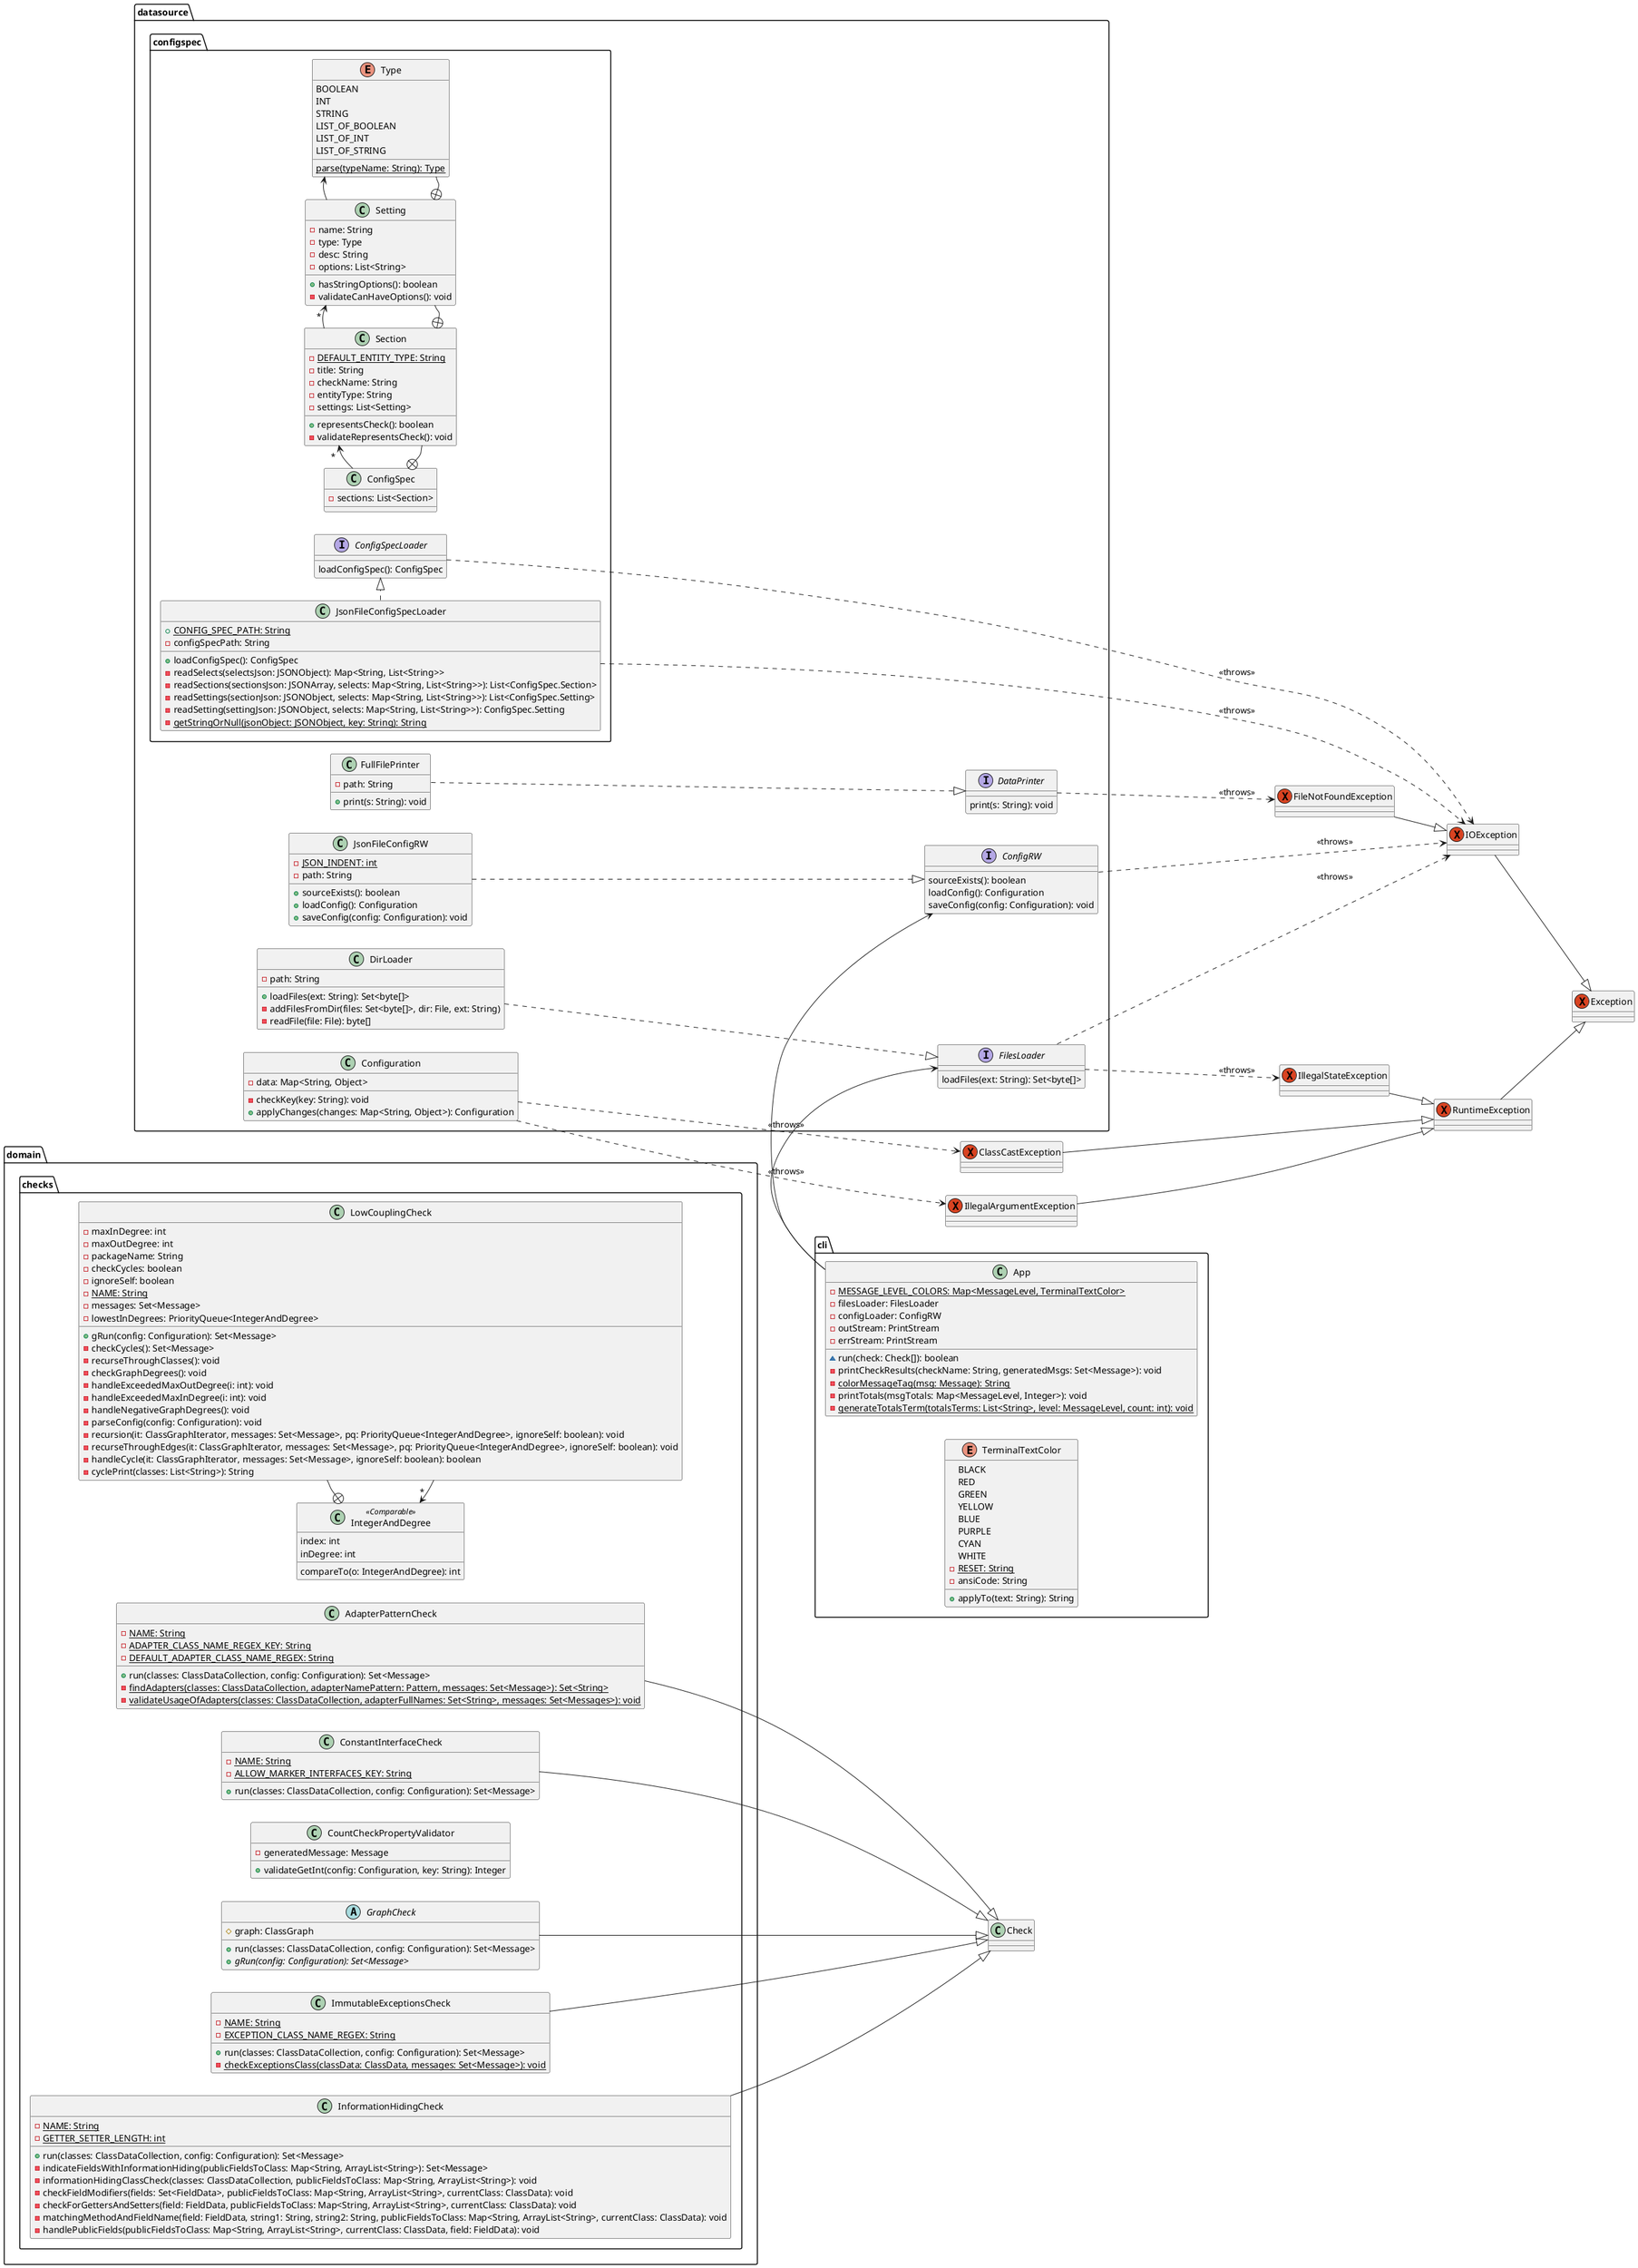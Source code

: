 @startuml
left to right direction
' scale 1024 width
' scale 768 height

package "cli" {
  class App {
    -{static} MESSAGE_LEVEL_COLORS: Map<MessageLevel, TerminalTextColor>
    -filesLoader: FilesLoader
    -configLoader: ConfigRW
    -outStream: PrintStream
    -errStream: PrintStream
    ~run(check: Check[]): boolean
    -printCheckResults(checkName: String, generatedMsgs: Set<Message>): void
    -{static} colorMessageTag(msg: Message): String
    -printTotals(msgTotals: Map<MessageLevel, Integer>): void
    -{static} generateTotalsTerm(totalsTerms: List<String>, level: MessageLevel, count: int): void
  }

  enum TerminalTextColor {
    BLACK
    RED
    GREEN
    YELLOW
    BLUE
    PURPLE
    CYAN
    WHITE
    -{static} RESET: String
   -ansiCode: String
    +applyTo(text: String): String
  }
}

package datasource.configspec {
  class ConfigSpec {
    -sections: List<Section>
  }
  class Section {
    -{static} DEFAULT_ENTITY_TYPE: String
    -title: String
    -checkName: String
    -entityType: String
    -settings: List<Setting>
    +representsCheck(): boolean
    -validateRepresentsCheck(): void

  }
  class Setting {
    -name: String
    -type: Type
    -desc: String
    -options: List<String>
    +hasStringOptions(): boolean
    -validateCanHaveOptions(): void
  }
  enum Type {
    BOOLEAN
    INT
    STRING
    LIST_OF_BOOLEAN
    LIST_OF_INT
    LIST_OF_STRING
    {static} parse(typeName: String): Type
  }

  interface ConfigSpecLoader {
    loadConfigSpec(): ConfigSpec
  }

  class JsonFileConfigSpecLoader {
    +{static} CONFIG_SPEC_PATH: String
    -configSpecPath: String
    +loadConfigSpec(): ConfigSpec
    -readSelects(selectsJson: JSONObject): Map<String, List<String>>
    -readSections(sectionsJson: JSONArray, selects: Map<String, List<String>>): List<ConfigSpec.Section>
    -readSettings(sectionJson: JSONObject, selects: Map<String, List<String>>): List<ConfigSpec.Setting>
    -readSetting(settingJson: JSONObject, selects: Map<String, List<String>>): ConfigSpec.Setting
    -{static} getStringOrNull(jsonObject: JSONObject, key: String): String
  }
}

package datasource {
  interface ConfigRW {
    sourceExists(): boolean
    loadConfig(): Configuration
    saveConfig(config: Configuration): void
  }

  class Configuration {
    -data: Map<String, Object>
    -checkKey(key: String): void
    +applyChanges(changes: Map<String, Object>): Configuration
  }

  interface DataPrinter {
    print(s: String): void
  }

  class DirLoader {
    -path: String
    +loadFiles(ext: String): Set<byte[]>
    -addFilesFromDir(files: Set<byte[]>, dir: File, ext: String)
    -readFile(file: File): byte[]
  }

  interface FilesLoader {
    loadFiles(ext: String): Set<byte[]>
  }

  class FullFilePrinter {
    -path: String
    +print(s: String): void
  }

  class JsonFileConfigRW {
    -{static} JSON_INDENT: int
    -path: String
    +sourceExists(): boolean
    +loadConfig(): Configuration
    +saveConfig(config: Configuration): void
  }
}

package domain.checks {
  class AdapterPatternCheck {
    -{static} NAME: String
    -{static} ADAPTER_CLASS_NAME_REGEX_KEY: String
    -{static} DEFAULT_ADAPTER_CLASS_NAME_REGEX: String
    +run(classes: ClassDataCollection, config: Configuration): Set<Message>
    -{static} findAdapters(classes: ClassDataCollection, adapterNamePattern: Pattern, messages: Set<Message>): Set<String>
    -{static} validateUsageOfAdapters(classes: ClassDataCollection, adapterFullNames: Set<String>, messages: Set<Messages>): void
  }

  class ConstantInterfaceCheck {
    -{static} NAME: String
    -{static} ALLOW_MARKER_INTERFACES_KEY: String
    +run(classes: ClassDataCollection, config: Configuration): Set<Message>
  }

  class CountCheckPropertyValidator {
    -generatedMessage: Message
    +validateGetInt(config: Configuration, key: String): Integer
  }

  abstract class GraphCheck {
    #graph: ClassGraph
    +run(classes: ClassDataCollection, config: Configuration): Set<Message>
    +{abstract} gRun(config: Configuration): Set<Message>
  }

  class ImmutableExceptionsCheck {
    -{static} NAME: String
    -{static} EXCEPTION_CLASS_NAME_REGEX: String
    +run(classes: ClassDataCollection, config: Configuration): Set<Message>
    -{static} checkExceptionsClass(classData: ClassData, messages: Set<Message>): void
  }

  class InformationHidingCheck {
    -{static} NAME: String
    -{static} GETTER_SETTER_LENGTH: int
    +run(classes: ClassDataCollection, config: Configuration): Set<Message>
    -indicateFieldsWithInformationHiding(publicFieldsToClass: Map<String, ArrayList<String>): Set<Message>
    -informationHidingClassCheck(classes: ClassDataCollection, publicFieldsToClass: Map<String, ArrayList<String>): void
    -checkFieldModifiers(fields: Set<FieldData>, publicFieldsToClass: Map<String, ArrayList<String>, currentClass: ClassData): void
    -checkForGettersAndSetters(field: FieldData, publicFieldsToClass: Map<String, ArrayList<String>, currentClass: ClassData): void
    -matchingMethodAndFieldName(field: FieldData, string1: String, string2: String, publicFieldsToClass: Map<String, ArrayList<String>, currentClass: ClassData): void
    -handlePublicFields(publicFieldsToClass: Map<String, ArrayList<String>, currentClass: ClassData, field: FieldData): void
  }

  class LowCouplingCheck {
    -maxInDegree: int
    -maxOutDegree: int
    -packageName: String
    -checkCycles: boolean
    -ignoreSelf: boolean
    -{static} NAME: String
    -messages: Set<Message>
    -lowestInDegrees: PriorityQueue<IntegerAndDegree>
    +gRun(config: Configuration): Set<Message>
    -checkCycles(): Set<Message>
    -recurseThroughClasses(): void
    -checkGraphDegrees(): void
    -handleExceededMaxOutDegree(i: int): void
    -handleExceededMaxInDegree(i: int): void
    -handleNegativeGraphDegrees(): void
    -parseConfig(config: Configuration): void
    -recursion(it: ClassGraphIterator, messages: Set<Message>, pq: PriorityQueue<IntegerAndDegree>, ignoreSelf: boolean): void
    -recurseThroughEdges(it: ClassGraphIterator, messages: Set<Message>, pq: PriorityQueue<IntegerAndDegree>, ignoreSelf: boolean): void
    -handleCycle(it: ClassGraphIterator, messages: Set<Message>, ignoreSelf: boolean): boolean
    -cyclePrint(classes: List<String>): String
  }

  class IntegerAndDegree <<Comparable>> {
    index: int
    inDegree: int
    compareTo(o: IntegerAndDegree): int
  }

  LowCouplingCheck ->"*" IntegerAndDegree
  IntegerAndDegree +- LowCouplingCheck
}

exception IOException {
}

exception Exception {
}

exception IllegalArgumentException {
}

exception RuntimeException {
}

exception FileNotFoundException {
}

exception IllegalStateException {
}

exception ClassCastException {
}
' cli package
App -> ConfigRW
App -> FilesLoader

' datasource.config package
ConfigSpec +- Section
ConfigSpec ->"*" Section
Section +- Setting
Section ->"*" Setting
Setting +- Type
Setting -> Type
JsonFileConfigSpecLoader .|> ConfigSpecLoader

' datasource package
DirLoader ..|> FilesLoader
FullFilePrinter ..|> DataPrinter
JsonFileConfigRW ..|> ConfigRW
ConfigSpecLoader ..> IOException: <<throws>>
JsonFileConfigSpecLoader ..> IOException: <<throws>>
ConfigRW ..> IOException: <<throws>>
Configuration ..> IllegalArgumentException: <<throws>>
Configuration ..> ClassCastException: <<throws>>
DataPrinter ..> FileNotFoundException: <<throws>>
FilesLoader ..> IOException: <<throws>>
FilesLoader ..> IllegalStateException: <<throws>>

' domain.checks package
AdapterPatternCheck --|> Check
ConstantInterfaceCheck --|> Check
GraphCheck  --|> Check
ImmutableExceptionsCheck --|> Check
InformationHidingCheck --|> Check

' exceptions
FileNotFoundException --|> IOException
IOException --|> Exception
ClassCastException --|> RuntimeException
IllegalStateException --|> RuntimeException
IllegalArgumentException --|> RuntimeException
RuntimeException --|> Exception
@enduml